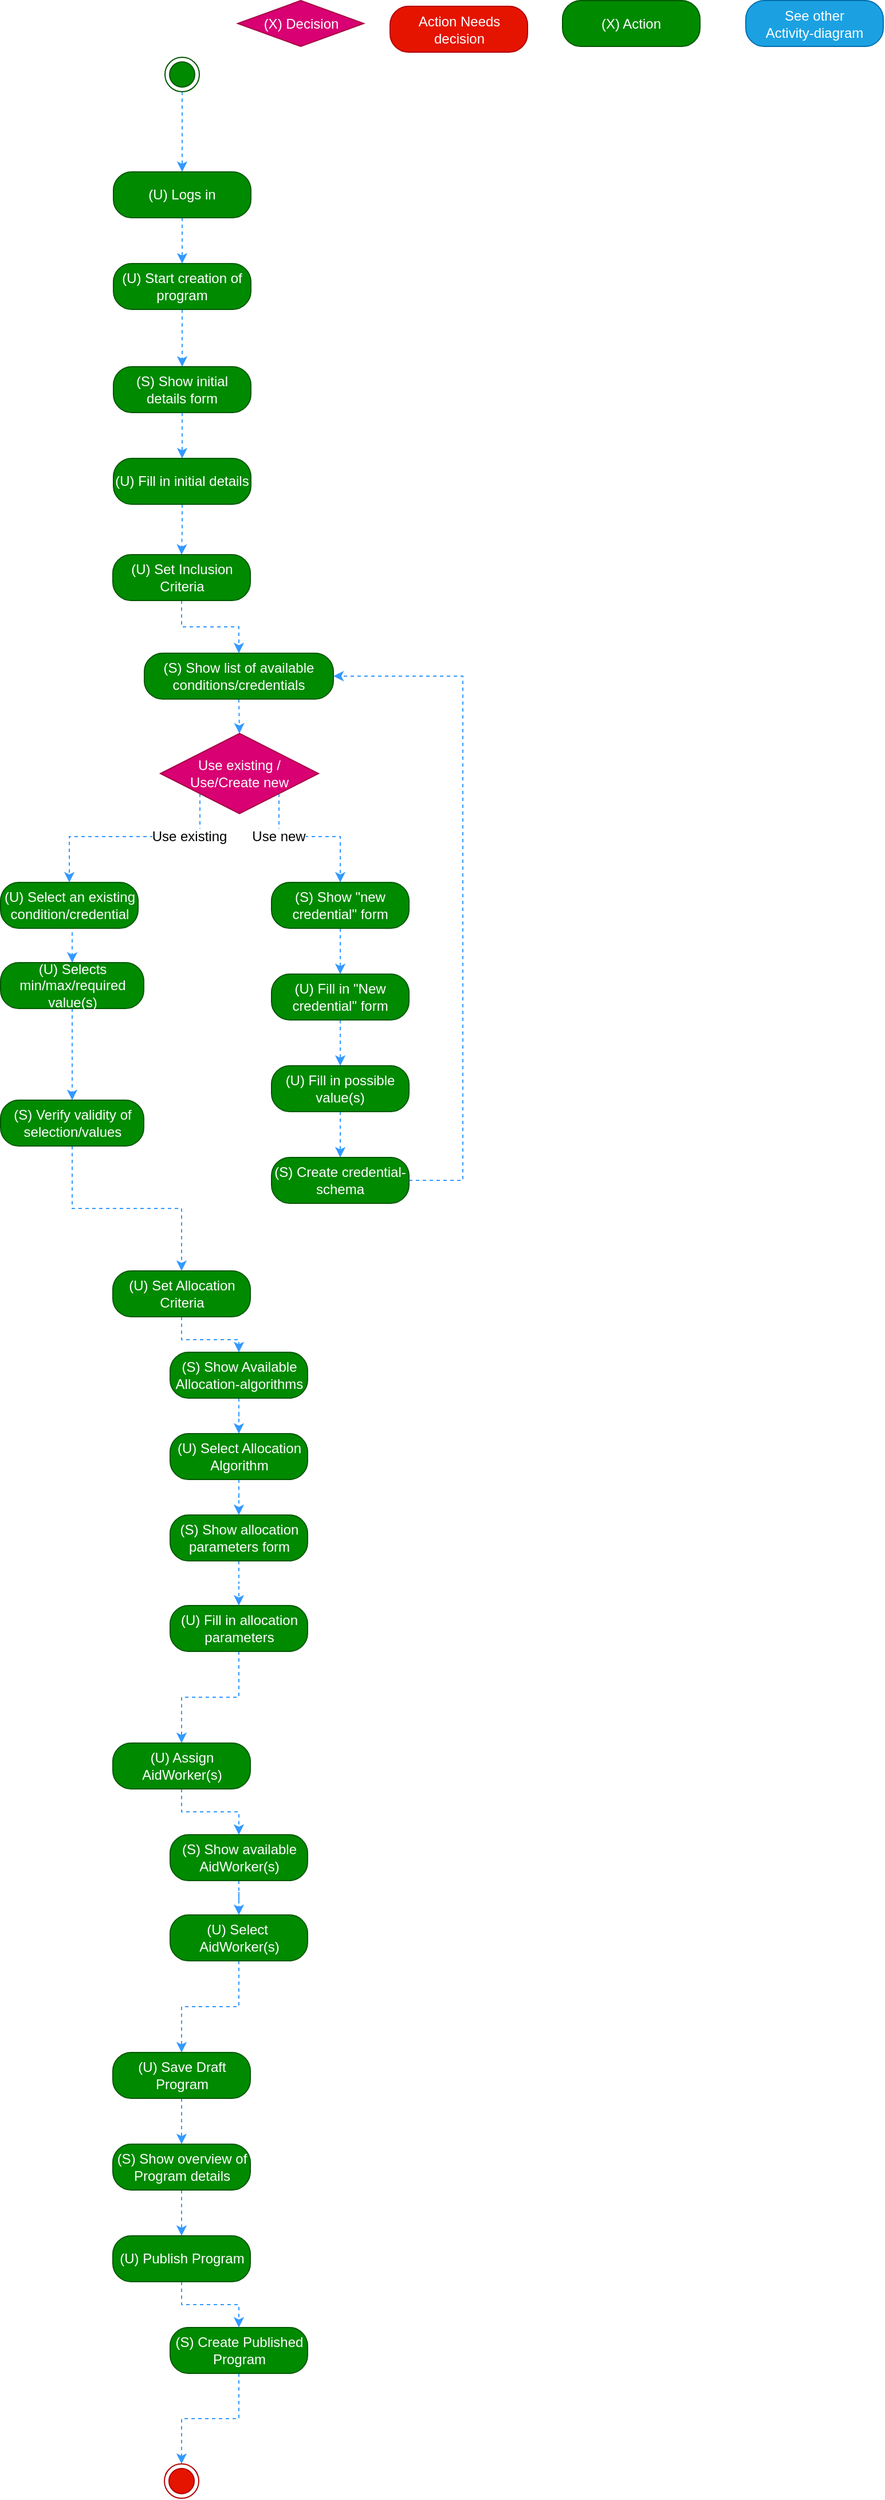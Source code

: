 <mxfile version="10.6.3" type="device"><diagram id="uyd7z65uwDIBuKVMTp-y" name="Page-1"><mxGraphModel dx="1398" dy="883" grid="1" gridSize="10" guides="1" tooltips="1" connect="1" arrows="1" fold="1" page="1" pageScale="1" pageWidth="827" pageHeight="1169" math="0" shadow="0"><root><mxCell id="0"/><mxCell id="1" parent="0"/><mxCell id="oU4Lt3CGuPSWamgN9LYf-17" style="edgeStyle=orthogonalEdgeStyle;rounded=0;orthogonalLoop=1;jettySize=auto;html=1;entryX=0.5;entryY=0;entryDx=0;entryDy=0;strokeColor=#3399FF;fontColor=#ffffff;dashed=1;" parent="1" source="oU4Lt3CGuPSWamgN9LYf-1" target="oU4Lt3CGuPSWamgN9LYf-4" edge="1"><mxGeometry relative="1" as="geometry"/></mxCell><mxCell id="oU4Lt3CGuPSWamgN9LYf-1" value="" style="ellipse;html=1;shape=endState;fillColor=#008a00;strokeColor=#005700;fontColor=#ffffff;" parent="1" vertex="1"><mxGeometry x="200" y="50" width="30" height="30" as="geometry"/></mxCell><mxCell id="r_gWgSIU1no9RMqBCy4V-19" value="" style="edgeStyle=orthogonalEdgeStyle;rounded=0;orthogonalLoop=1;jettySize=auto;html=1;dashed=1;fontColor=#ffffff;strokeColor=#3399FF;" parent="1" source="oU4Lt3CGuPSWamgN9LYf-4" target="oU4Lt3CGuPSWamgN9LYf-7" edge="1"><mxGeometry relative="1" as="geometry"/></mxCell><mxCell id="oU4Lt3CGuPSWamgN9LYf-4" value="(U) Logs in&lt;br&gt;" style="rounded=1;whiteSpace=wrap;html=1;arcSize=40;fillColor=#008a00;strokeColor=#005700;fontColor=#ffffff;" parent="1" vertex="1"><mxGeometry x="155" y="150" width="120" height="40" as="geometry"/></mxCell><mxCell id="r_gWgSIU1no9RMqBCy4V-20" value="" style="edgeStyle=orthogonalEdgeStyle;rounded=0;orthogonalLoop=1;jettySize=auto;html=1;dashed=1;fontColor=#ffffff;strokeColor=#3399FF;" parent="1" source="oU4Lt3CGuPSWamgN9LYf-7" target="oU4Lt3CGuPSWamgN9LYf-9" edge="1"><mxGeometry relative="1" as="geometry"/></mxCell><mxCell id="oU4Lt3CGuPSWamgN9LYf-7" value="(U) Start creation of program" style="rounded=1;whiteSpace=wrap;html=1;arcSize=40;fillColor=#008a00;strokeColor=#005700;fontColor=#ffffff;" parent="1" vertex="1"><mxGeometry x="155" y="230" width="120" height="40" as="geometry"/></mxCell><mxCell id="r_gWgSIU1no9RMqBCy4V-21" value="" style="edgeStyle=orthogonalEdgeStyle;rounded=0;orthogonalLoop=1;jettySize=auto;html=1;dashed=1;fontColor=#ffffff;strokeColor=#3399FF;" parent="1" source="oU4Lt3CGuPSWamgN9LYf-9" target="oU4Lt3CGuPSWamgN9LYf-11" edge="1"><mxGeometry relative="1" as="geometry"/></mxCell><mxCell id="oU4Lt3CGuPSWamgN9LYf-9" value="(S) Show initial details form" style="rounded=1;whiteSpace=wrap;html=1;arcSize=40;fillColor=#008a00;strokeColor=#005700;fontColor=#ffffff;" parent="1" vertex="1"><mxGeometry x="155" y="320" width="120" height="40" as="geometry"/></mxCell><mxCell id="r_gWgSIU1no9RMqBCy4V-24" value="" style="edgeStyle=orthogonalEdgeStyle;rounded=0;orthogonalLoop=1;jettySize=auto;html=1;dashed=1;fontColor=#ffffff;strokeColor=#3399FF;" parent="1" source="oU4Lt3CGuPSWamgN9LYf-11" target="r_gWgSIU1no9RMqBCy4V-23" edge="1"><mxGeometry relative="1" as="geometry"/></mxCell><mxCell id="oU4Lt3CGuPSWamgN9LYf-11" value="(U) Fill in initial details" style="rounded=1;whiteSpace=wrap;html=1;arcSize=40;fillColor=#008a00;strokeColor=#005700;fontColor=#ffffff;" parent="1" vertex="1"><mxGeometry x="155" y="400" width="120" height="40" as="geometry"/></mxCell><mxCell id="r_gWgSIU1no9RMqBCy4V-27" value="" style="edgeStyle=orthogonalEdgeStyle;rounded=0;orthogonalLoop=1;jettySize=auto;html=1;entryX=0.5;entryY=0;entryDx=0;entryDy=0;dashed=1;fontColor=#ffffff;strokeColor=#3399FF;" parent="1" source="r_gWgSIU1no9RMqBCy4V-23" target="oU4Lt3CGuPSWamgN9LYf-13" edge="1"><mxGeometry relative="1" as="geometry"><mxPoint x="214.5" y="530" as="targetPoint"/></mxGeometry></mxCell><mxCell id="r_gWgSIU1no9RMqBCy4V-23" value="(U) Set Inclusion Criteria&lt;br&gt;" style="rounded=1;whiteSpace=wrap;html=1;arcSize=40;fillColor=#008a00;strokeColor=#005700;fontColor=#ffffff;" parent="1" vertex="1"><mxGeometry x="154.5" y="484" width="120" height="40" as="geometry"/></mxCell><mxCell id="r_gWgSIU1no9RMqBCy4V-35" value="" style="edgeStyle=orthogonalEdgeStyle;rounded=0;orthogonalLoop=1;jettySize=auto;html=1;dashed=1;fontColor=#ffffff;strokeColor=#3399FF;" parent="1" source="r_gWgSIU1no9RMqBCy4V-25" target="r_gWgSIU1no9RMqBCy4V-34" edge="1"><mxGeometry relative="1" as="geometry"/></mxCell><mxCell id="r_gWgSIU1no9RMqBCy4V-25" value="(U) Set Allocation Criteria&lt;br&gt;" style="rounded=1;whiteSpace=wrap;html=1;arcSize=40;fillColor=#008a00;strokeColor=#005700;fontColor=#ffffff;" parent="1" vertex="1"><mxGeometry x="154.5" y="1109" width="120" height="40" as="geometry"/></mxCell><mxCell id="r_gWgSIU1no9RMqBCy4V-37" value="" style="edgeStyle=orthogonalEdgeStyle;rounded=0;orthogonalLoop=1;jettySize=auto;html=1;dashed=1;fontColor=#ffffff;strokeColor=#3399FF;" parent="1" source="r_gWgSIU1no9RMqBCy4V-34" target="r_gWgSIU1no9RMqBCy4V-36" edge="1"><mxGeometry relative="1" as="geometry"/></mxCell><mxCell id="r_gWgSIU1no9RMqBCy4V-34" value="(S) Show Available Allocation-algorithms&lt;br&gt;" style="rounded=1;whiteSpace=wrap;html=1;arcSize=40;fillColor=#008a00;strokeColor=#005700;fontColor=#ffffff;" parent="1" vertex="1"><mxGeometry x="204.5" y="1180" width="120" height="40" as="geometry"/></mxCell><mxCell id="w7J7dcjzom3_pEP8LGcQ-6" value="" style="edgeStyle=orthogonalEdgeStyle;rounded=0;orthogonalLoop=1;jettySize=auto;html=1;dashed=1;strokeColor=#3399FF;fontColor=#ffffff;" edge="1" parent="1" source="r_gWgSIU1no9RMqBCy4V-36" target="w7J7dcjzom3_pEP8LGcQ-5"><mxGeometry relative="1" as="geometry"/></mxCell><mxCell id="r_gWgSIU1no9RMqBCy4V-36" value="(U) Select Allocation Algorithm&lt;br&gt;" style="rounded=1;whiteSpace=wrap;html=1;arcSize=40;fillColor=#008a00;strokeColor=#005700;fontColor=#ffffff;" parent="1" vertex="1"><mxGeometry x="204.5" y="1251" width="120" height="40" as="geometry"/></mxCell><mxCell id="w7J7dcjzom3_pEP8LGcQ-8" value="" style="edgeStyle=orthogonalEdgeStyle;rounded=0;orthogonalLoop=1;jettySize=auto;html=1;dashed=1;strokeColor=#3399FF;fontColor=#ffffff;" edge="1" parent="1" source="w7J7dcjzom3_pEP8LGcQ-5" target="w7J7dcjzom3_pEP8LGcQ-7"><mxGeometry relative="1" as="geometry"/></mxCell><mxCell id="w7J7dcjzom3_pEP8LGcQ-5" value="(S) Show allocation parameters form&lt;br&gt;" style="rounded=1;whiteSpace=wrap;html=1;arcSize=40;fillColor=#008a00;strokeColor=#005700;fontColor=#ffffff;" vertex="1" parent="1"><mxGeometry x="204.5" y="1322" width="120" height="40" as="geometry"/></mxCell><mxCell id="w7J7dcjzom3_pEP8LGcQ-10" value="" style="edgeStyle=orthogonalEdgeStyle;rounded=0;orthogonalLoop=1;jettySize=auto;html=1;dashed=1;strokeColor=#3399FF;fontColor=#ffffff;" edge="1" parent="1" source="w7J7dcjzom3_pEP8LGcQ-7" target="w7J7dcjzom3_pEP8LGcQ-9"><mxGeometry relative="1" as="geometry"/></mxCell><mxCell id="w7J7dcjzom3_pEP8LGcQ-7" value="(U) Fill in allocation parameters&lt;br&gt;" style="rounded=1;whiteSpace=wrap;html=1;arcSize=40;fillColor=#008a00;strokeColor=#005700;fontColor=#ffffff;" vertex="1" parent="1"><mxGeometry x="204.5" y="1401" width="120" height="40" as="geometry"/></mxCell><mxCell id="w7J7dcjzom3_pEP8LGcQ-12" value="" style="edgeStyle=orthogonalEdgeStyle;rounded=0;orthogonalLoop=1;jettySize=auto;html=1;dashed=1;strokeColor=#3399FF;fontColor=#ffffff;" edge="1" parent="1" source="w7J7dcjzom3_pEP8LGcQ-9" target="w7J7dcjzom3_pEP8LGcQ-11"><mxGeometry relative="1" as="geometry"/></mxCell><mxCell id="w7J7dcjzom3_pEP8LGcQ-9" value="(U) Assign AidWorker(s)&lt;br&gt;" style="rounded=1;whiteSpace=wrap;html=1;arcSize=40;fillColor=#008a00;strokeColor=#005700;fontColor=#ffffff;" vertex="1" parent="1"><mxGeometry x="154.5" y="1521" width="120" height="40" as="geometry"/></mxCell><mxCell id="w7J7dcjzom3_pEP8LGcQ-14" value="" style="edgeStyle=orthogonalEdgeStyle;rounded=0;orthogonalLoop=1;jettySize=auto;html=1;dashed=1;strokeColor=#3399FF;fontColor=#ffffff;" edge="1" parent="1" source="w7J7dcjzom3_pEP8LGcQ-11" target="w7J7dcjzom3_pEP8LGcQ-13"><mxGeometry relative="1" as="geometry"/></mxCell><mxCell id="w7J7dcjzom3_pEP8LGcQ-11" value="(S) Show available AidWorker(s)&lt;br&gt;" style="rounded=1;whiteSpace=wrap;html=1;arcSize=40;fillColor=#008a00;strokeColor=#005700;fontColor=#ffffff;" vertex="1" parent="1"><mxGeometry x="204.5" y="1601" width="120" height="40" as="geometry"/></mxCell><mxCell id="w7J7dcjzom3_pEP8LGcQ-18" value="" style="edgeStyle=orthogonalEdgeStyle;rounded=0;orthogonalLoop=1;jettySize=auto;html=1;dashed=1;strokeColor=#3399FF;fontColor=#ffffff;" edge="1" parent="1" source="w7J7dcjzom3_pEP8LGcQ-13" target="w7J7dcjzom3_pEP8LGcQ-17"><mxGeometry relative="1" as="geometry"/></mxCell><mxCell id="w7J7dcjzom3_pEP8LGcQ-13" value="(U) Select&amp;nbsp; AidWorker(s)&lt;br&gt;" style="rounded=1;whiteSpace=wrap;html=1;arcSize=40;fillColor=#008a00;strokeColor=#005700;fontColor=#ffffff;" vertex="1" parent="1"><mxGeometry x="204.5" y="1671" width="120" height="40" as="geometry"/></mxCell><mxCell id="w7J7dcjzom3_pEP8LGcQ-20" value="" style="edgeStyle=orthogonalEdgeStyle;rounded=0;orthogonalLoop=1;jettySize=auto;html=1;dashed=1;strokeColor=#3399FF;fontColor=#ffffff;" edge="1" parent="1" source="w7J7dcjzom3_pEP8LGcQ-17" target="w7J7dcjzom3_pEP8LGcQ-19"><mxGeometry relative="1" as="geometry"/></mxCell><mxCell id="w7J7dcjzom3_pEP8LGcQ-17" value="(U) Save Draft Program&lt;br&gt;" style="rounded=1;whiteSpace=wrap;html=1;arcSize=40;fillColor=#008a00;strokeColor=#005700;fontColor=#ffffff;" vertex="1" parent="1"><mxGeometry x="154.5" y="1791" width="120" height="40" as="geometry"/></mxCell><mxCell id="w7J7dcjzom3_pEP8LGcQ-22" value="" style="edgeStyle=orthogonalEdgeStyle;rounded=0;orthogonalLoop=1;jettySize=auto;html=1;dashed=1;strokeColor=#3399FF;fontColor=#ffffff;" edge="1" parent="1" source="w7J7dcjzom3_pEP8LGcQ-19" target="w7J7dcjzom3_pEP8LGcQ-21"><mxGeometry relative="1" as="geometry"/></mxCell><mxCell id="w7J7dcjzom3_pEP8LGcQ-19" value="(S) Show overview of Program details&lt;br&gt;" style="rounded=1;whiteSpace=wrap;html=1;arcSize=40;fillColor=#008a00;strokeColor=#005700;fontColor=#ffffff;" vertex="1" parent="1"><mxGeometry x="154.5" y="1871" width="120" height="40" as="geometry"/></mxCell><mxCell id="w7J7dcjzom3_pEP8LGcQ-25" value="" style="edgeStyle=orthogonalEdgeStyle;rounded=0;orthogonalLoop=1;jettySize=auto;html=1;dashed=1;strokeColor=#3399FF;fontColor=#ffffff;" edge="1" parent="1" source="w7J7dcjzom3_pEP8LGcQ-21" target="w7J7dcjzom3_pEP8LGcQ-24"><mxGeometry relative="1" as="geometry"/></mxCell><mxCell id="w7J7dcjzom3_pEP8LGcQ-21" value="(U) Publish Program&lt;br&gt;" style="rounded=1;whiteSpace=wrap;html=1;arcSize=40;fillColor=#008a00;strokeColor=#005700;fontColor=#ffffff;" vertex="1" parent="1"><mxGeometry x="154.5" y="1951" width="120" height="40" as="geometry"/></mxCell><mxCell id="w7J7dcjzom3_pEP8LGcQ-26" value="" style="edgeStyle=orthogonalEdgeStyle;rounded=0;orthogonalLoop=1;jettySize=auto;html=1;dashed=1;strokeColor=#3399FF;fontColor=#ffffff;" edge="1" parent="1" source="w7J7dcjzom3_pEP8LGcQ-24" target="oU4Lt3CGuPSWamgN9LYf-48"><mxGeometry relative="1" as="geometry"/></mxCell><mxCell id="w7J7dcjzom3_pEP8LGcQ-24" value="(S) Create Published Program&lt;br&gt;" style="rounded=1;whiteSpace=wrap;html=1;arcSize=40;fillColor=#008a00;strokeColor=#005700;fontColor=#ffffff;" vertex="1" parent="1"><mxGeometry x="204.5" y="2031" width="120" height="40" as="geometry"/></mxCell><mxCell id="r_gWgSIU1no9RMqBCy4V-2" style="edgeStyle=orthogonalEdgeStyle;rounded=0;orthogonalLoop=1;jettySize=auto;html=1;exitX=0.5;exitY=1;exitDx=0;exitDy=0;entryX=0.5;entryY=0;entryDx=0;entryDy=0;dashed=1;fontColor=#ffffff;strokeColor=#3399FF;" parent="1" source="oU4Lt3CGuPSWamgN9LYf-13" target="r_gWgSIU1no9RMqBCy4V-1" edge="1"><mxGeometry relative="1" as="geometry"/></mxCell><mxCell id="oU4Lt3CGuPSWamgN9LYf-13" value="(S) Show list of available conditions/credentials" style="rounded=1;whiteSpace=wrap;html=1;arcSize=40;fillColor=#008a00;strokeColor=#005700;fontColor=#ffffff;" parent="1" vertex="1"><mxGeometry x="182" y="570" width="165" height="40" as="geometry"/></mxCell><mxCell id="r_gWgSIU1no9RMqBCy4V-18" style="edgeStyle=orthogonalEdgeStyle;rounded=0;orthogonalLoop=1;jettySize=auto;html=1;exitX=0.5;exitY=1;exitDx=0;exitDy=0;entryX=0.5;entryY=0;entryDx=0;entryDy=0;dashed=1;fontColor=#ffffff;strokeColor=#3399FF;" parent="1" source="oU4Lt3CGuPSWamgN9LYf-15" target="oU4Lt3CGuPSWamgN9LYf-18" edge="1"><mxGeometry relative="1" as="geometry"/></mxCell><mxCell id="oU4Lt3CGuPSWamgN9LYf-15" value="(U) Select an existing condition/credential" style="rounded=1;whiteSpace=wrap;html=1;arcSize=40;fillColor=#008a00;strokeColor=#005700;fontColor=#ffffff;" parent="1" vertex="1"><mxGeometry x="56.5" y="770" width="120" height="40" as="geometry"/></mxCell><mxCell id="r_gWgSIU1no9RMqBCy4V-30" value="" style="edgeStyle=orthogonalEdgeStyle;rounded=0;orthogonalLoop=1;jettySize=auto;html=1;dashed=1;fontColor=#ffffff;strokeColor=#3399FF;" parent="1" source="oU4Lt3CGuPSWamgN9LYf-18" target="r_gWgSIU1no9RMqBCy4V-29" edge="1"><mxGeometry relative="1" as="geometry"/></mxCell><mxCell id="oU4Lt3CGuPSWamgN9LYf-18" value="(U) Selects min/max/required value(s)&lt;br&gt;" style="rounded=1;whiteSpace=wrap;html=1;arcSize=40;fillColor=#008a00;strokeColor=#005700;fontColor=#ffffff;" parent="1" vertex="1"><mxGeometry x="56.5" y="840" width="125" height="40" as="geometry"/></mxCell><mxCell id="r_gWgSIU1no9RMqBCy4V-33" style="edgeStyle=orthogonalEdgeStyle;rounded=0;orthogonalLoop=1;jettySize=auto;html=1;exitX=0.5;exitY=1;exitDx=0;exitDy=0;entryX=0.5;entryY=0;entryDx=0;entryDy=0;dashed=1;fontColor=#ffffff;strokeColor=#3399FF;" parent="1" source="r_gWgSIU1no9RMqBCy4V-29" target="r_gWgSIU1no9RMqBCy4V-25" edge="1"><mxGeometry relative="1" as="geometry"/></mxCell><mxCell id="r_gWgSIU1no9RMqBCy4V-29" value="(S) Verify validity of selection/values&lt;br&gt;" style="rounded=1;whiteSpace=wrap;html=1;arcSize=40;fillColor=#008a00;strokeColor=#005700;fontColor=#ffffff;" parent="1" vertex="1"><mxGeometry x="56.5" y="960" width="125" height="40" as="geometry"/></mxCell><mxCell id="oU4Lt3CGuPSWamgN9LYf-48" value="" style="ellipse;html=1;shape=endState;fillColor=#e51400;strokeColor=#B20000;fontColor=#ffffff;" parent="1" vertex="1"><mxGeometry x="199.5" y="2150" width="30" height="30" as="geometry"/></mxCell><mxCell id="r_gWgSIU1no9RMqBCy4V-3" style="edgeStyle=orthogonalEdgeStyle;rounded=0;orthogonalLoop=1;jettySize=auto;html=1;exitX=0;exitY=1;exitDx=0;exitDy=0;entryX=0.5;entryY=0;entryDx=0;entryDy=0;dashed=1;fontColor=#ffffff;strokeColor=#3399FF;" parent="1" source="r_gWgSIU1no9RMqBCy4V-1" target="oU4Lt3CGuPSWamgN9LYf-15" edge="1"><mxGeometry relative="1" as="geometry"><Array as="points"><mxPoint x="231" y="730"/><mxPoint x="117" y="730"/></Array></mxGeometry></mxCell><mxCell id="r_gWgSIU1no9RMqBCy4V-4" value="Use existing&lt;br&gt;" style="text;html=1;resizable=0;points=[];align=center;verticalAlign=middle;labelBackgroundColor=#ffffff;" parent="r_gWgSIU1no9RMqBCy4V-3" vertex="1" connectable="0"><mxGeometry x="-0.509" relative="1" as="geometry"><mxPoint as="offset"/></mxGeometry></mxCell><mxCell id="r_gWgSIU1no9RMqBCy4V-5" style="edgeStyle=orthogonalEdgeStyle;rounded=0;orthogonalLoop=1;jettySize=auto;html=1;exitX=1;exitY=1;exitDx=0;exitDy=0;entryX=0.5;entryY=0;entryDx=0;entryDy=0;dashed=1;fontColor=#ffffff;strokeColor=#3399FF;" parent="1" source="r_gWgSIU1no9RMqBCy4V-1" target="r_gWgSIU1no9RMqBCy4V-8" edge="1"><mxGeometry relative="1" as="geometry"><mxPoint x="520" y="670" as="targetPoint"/><Array as="points"><mxPoint x="300" y="730"/><mxPoint x="353" y="730"/></Array></mxGeometry></mxCell><mxCell id="r_gWgSIU1no9RMqBCy4V-6" value="Use new" style="text;html=1;resizable=0;points=[];align=center;verticalAlign=middle;labelBackgroundColor=#ffffff;" parent="r_gWgSIU1no9RMqBCy4V-5" vertex="1" connectable="0"><mxGeometry x="0.055" y="1" relative="1" as="geometry"><mxPoint x="-32" y="1" as="offset"/></mxGeometry></mxCell><mxCell id="r_gWgSIU1no9RMqBCy4V-1" value="Use existing /&lt;br&gt;Use/Create new" style="rhombus;whiteSpace=wrap;html=1;fillColor=#d80073;strokeColor=#A50040;fontColor=#ffffff;" parent="1" vertex="1"><mxGeometry x="196" y="640" width="138" height="70" as="geometry"/></mxCell><mxCell id="r_gWgSIU1no9RMqBCy4V-10" value="" style="edgeStyle=orthogonalEdgeStyle;rounded=0;orthogonalLoop=1;jettySize=auto;html=1;dashed=1;fontColor=#ffffff;strokeColor=#3399FF;" parent="1" source="r_gWgSIU1no9RMqBCy4V-8" target="r_gWgSIU1no9RMqBCy4V-9" edge="1"><mxGeometry relative="1" as="geometry"/></mxCell><mxCell id="r_gWgSIU1no9RMqBCy4V-8" value="(S) Show &quot;new credential&quot; form&lt;br&gt;" style="rounded=1;whiteSpace=wrap;html=1;arcSize=40;fillColor=#008a00;strokeColor=#005700;fontColor=#ffffff;" parent="1" vertex="1"><mxGeometry x="293" y="770" width="120" height="40" as="geometry"/></mxCell><mxCell id="r_gWgSIU1no9RMqBCy4V-13" value="" style="edgeStyle=orthogonalEdgeStyle;rounded=0;orthogonalLoop=1;jettySize=auto;html=1;dashed=1;fontColor=#ffffff;strokeColor=#3399FF;" parent="1" source="r_gWgSIU1no9RMqBCy4V-9" target="r_gWgSIU1no9RMqBCy4V-12" edge="1"><mxGeometry relative="1" as="geometry"/></mxCell><mxCell id="r_gWgSIU1no9RMqBCy4V-9" value="(U) Fill in &quot;New credential&quot; form&lt;br&gt;" style="rounded=1;whiteSpace=wrap;html=1;arcSize=40;fillColor=#008a00;strokeColor=#005700;fontColor=#ffffff;" parent="1" vertex="1"><mxGeometry x="293" y="850" width="120" height="40" as="geometry"/></mxCell><mxCell id="r_gWgSIU1no9RMqBCy4V-15" value="" style="edgeStyle=orthogonalEdgeStyle;rounded=0;orthogonalLoop=1;jettySize=auto;html=1;dashed=1;fontColor=#ffffff;strokeColor=#3399FF;" parent="1" source="r_gWgSIU1no9RMqBCy4V-12" target="r_gWgSIU1no9RMqBCy4V-14" edge="1"><mxGeometry relative="1" as="geometry"/></mxCell><mxCell id="r_gWgSIU1no9RMqBCy4V-12" value="(U) Fill in possible value(s)&lt;br&gt;" style="rounded=1;whiteSpace=wrap;html=1;arcSize=40;fillColor=#008a00;strokeColor=#005700;fontColor=#ffffff;" parent="1" vertex="1"><mxGeometry x="293" y="930" width="120" height="40" as="geometry"/></mxCell><mxCell id="r_gWgSIU1no9RMqBCy4V-16" style="edgeStyle=orthogonalEdgeStyle;rounded=0;orthogonalLoop=1;jettySize=auto;html=1;exitX=1;exitY=0.5;exitDx=0;exitDy=0;entryX=1;entryY=0.5;entryDx=0;entryDy=0;dashed=1;fontColor=#ffffff;strokeColor=#3399FF;" parent="1" source="r_gWgSIU1no9RMqBCy4V-14" target="oU4Lt3CGuPSWamgN9LYf-13" edge="1"><mxGeometry relative="1" as="geometry"><Array as="points"><mxPoint x="460" y="1030"/><mxPoint x="460" y="590"/></Array></mxGeometry></mxCell><mxCell id="r_gWgSIU1no9RMqBCy4V-14" value="(S) Create credential-schema&lt;br&gt;" style="rounded=1;whiteSpace=wrap;html=1;arcSize=40;fillColor=#008a00;strokeColor=#005700;fontColor=#ffffff;" parent="1" vertex="1"><mxGeometry x="293" y="1010" width="120" height="40" as="geometry"/></mxCell><mxCell id="w7J7dcjzom3_pEP8LGcQ-1" value="See other&lt;br&gt;Activity-diagram" style="rounded=1;whiteSpace=wrap;html=1;arcSize=40;fillColor=#1ba1e2;strokeColor=#006EAF;fontColor=#ffffff;" vertex="1" parent="1"><mxGeometry x="707" y="0.5" width="120" height="40" as="geometry"/></mxCell><mxCell id="w7J7dcjzom3_pEP8LGcQ-2" value="(X) Action&lt;br&gt;" style="rounded=1;whiteSpace=wrap;html=1;arcSize=40;fillColor=#008a00;strokeColor=#005700;fontColor=#ffffff;" vertex="1" parent="1"><mxGeometry x="547" y="0.5" width="120" height="40" as="geometry"/></mxCell><mxCell id="w7J7dcjzom3_pEP8LGcQ-3" value="&lt;span&gt;(X) Decision&lt;br&gt;&lt;/span&gt;" style="rhombus;whiteSpace=wrap;html=1;fillColor=#d80073;strokeColor=#A50040;fontColor=#ffffff;" vertex="1" parent="1"><mxGeometry x="263.5" y="0.5" width="110" height="40" as="geometry"/></mxCell><mxCell id="w7J7dcjzom3_pEP8LGcQ-4" value="Action Needs decision&lt;br&gt;" style="rounded=1;whiteSpace=wrap;html=1;arcSize=40;fillColor=#e51400;strokeColor=#B20000;fontColor=#ffffff;" vertex="1" parent="1"><mxGeometry x="396.5" y="5.5" width="120" height="40" as="geometry"/></mxCell></root></mxGraphModel></diagram></mxfile>